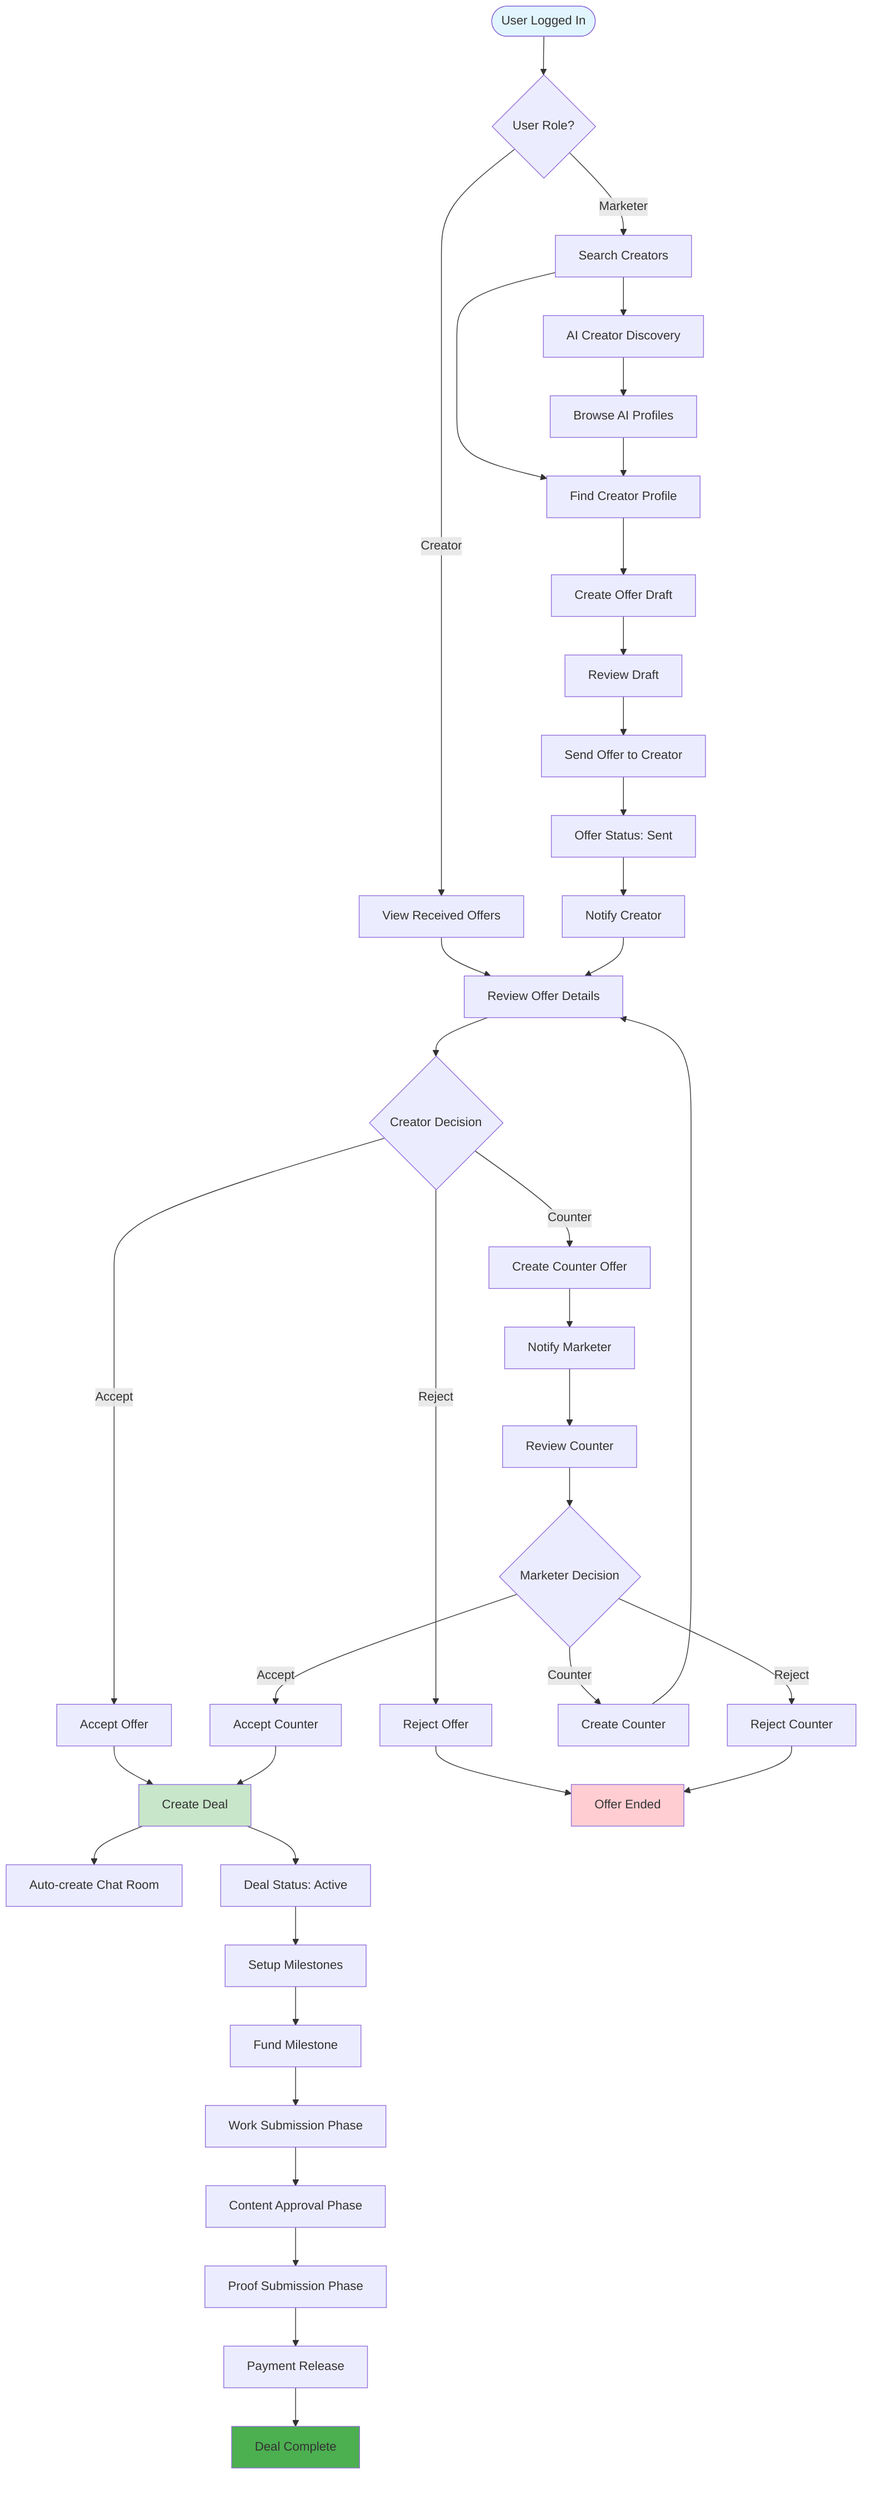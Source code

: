 flowchart TD
    START([User Logged In]) --> ROLE{User Role?}
    
    %% Marketer Flow
    ROLE -->|Marketer| M_SEARCH[Search Creators]
    M_SEARCH --> M_FIND[Find Creator Profile]
    M_FIND --> M_DRAFT[Create Offer Draft]
    M_DRAFT --> M_REVIEW[Review Draft]
    M_REVIEW --> M_SEND[Send Offer to Creator]
    
    %% Creator Discovery
    M_SEARCH --> AI_SEARCH[AI Creator Discovery]
    AI_SEARCH --> TEMP_USERS[Browse AI Profiles]
    TEMP_USERS --> M_FIND
    
    %% Creator Flow
    ROLE -->|Creator| C_OFFERS[View Received Offers]
    C_OFFERS --> C_REVIEW[Review Offer Details]
    
    %% Offer Sent State
    M_SEND --> OFFER_SENT[Offer Status: Sent]
    OFFER_SENT --> NOTIFY_C[Notify Creator]
    NOTIFY_C --> C_REVIEW
    
    %% Negotiation Loop
    C_REVIEW --> C_DECISION{Creator Decision}
    C_DECISION -->|Accept| C_ACCEPT[Accept Offer]
    C_DECISION -->|Counter| C_COUNTER[Create Counter Offer]
    C_DECISION -->|Reject| C_REJECT[Reject Offer]
    
    C_COUNTER --> NOTIFY_M[Notify Marketer]
    NOTIFY_M --> M_COUNTER_REVIEW[Review Counter]
    M_COUNTER_REVIEW --> M_DECISION{Marketer Decision}
    M_DECISION -->|Accept| M_ACCEPT[Accept Counter]
    M_DECISION -->|Counter| M_COUNTER[Create Counter]
    M_DECISION -->|Reject| M_REJECT[Reject Counter]
    
    M_COUNTER --> C_REVIEW
    
    %% Deal Creation
    C_ACCEPT --> CREATE_DEAL[Create Deal]
    M_ACCEPT --> CREATE_DEAL
    
    CREATE_DEAL --> CHAT_CREATE[Auto-create Chat Room]
    CREATE_DEAL --> DEAL_ACTIVE[Deal Status: Active]
    
    %% Deal Management
    DEAL_ACTIVE --> MILESTONES[Setup Milestones]
    MILESTONES --> FUND_MILESTONE[Fund Milestone]
    FUND_MILESTONE --> WORK_PHASE[Work Submission Phase]
    WORK_PHASE --> CONTENT_PHASE[Content Approval Phase]
    CONTENT_PHASE --> PROOF_PHASE[Proof Submission Phase]
    PROOF_PHASE --> PAYMENT_RELEASE[Payment Release]
    PAYMENT_RELEASE --> DEAL_COMPLETE[Deal Complete]
    
    %% Termination States
    C_REJECT --> OFFER_END[Offer Ended]
    M_REJECT --> OFFER_END
    
    style START fill:#e1f5fe
    style CREATE_DEAL fill:#c8e6c9
    style DEAL_COMPLETE fill:#4caf50
    style OFFER_END fill:#ffcdd2